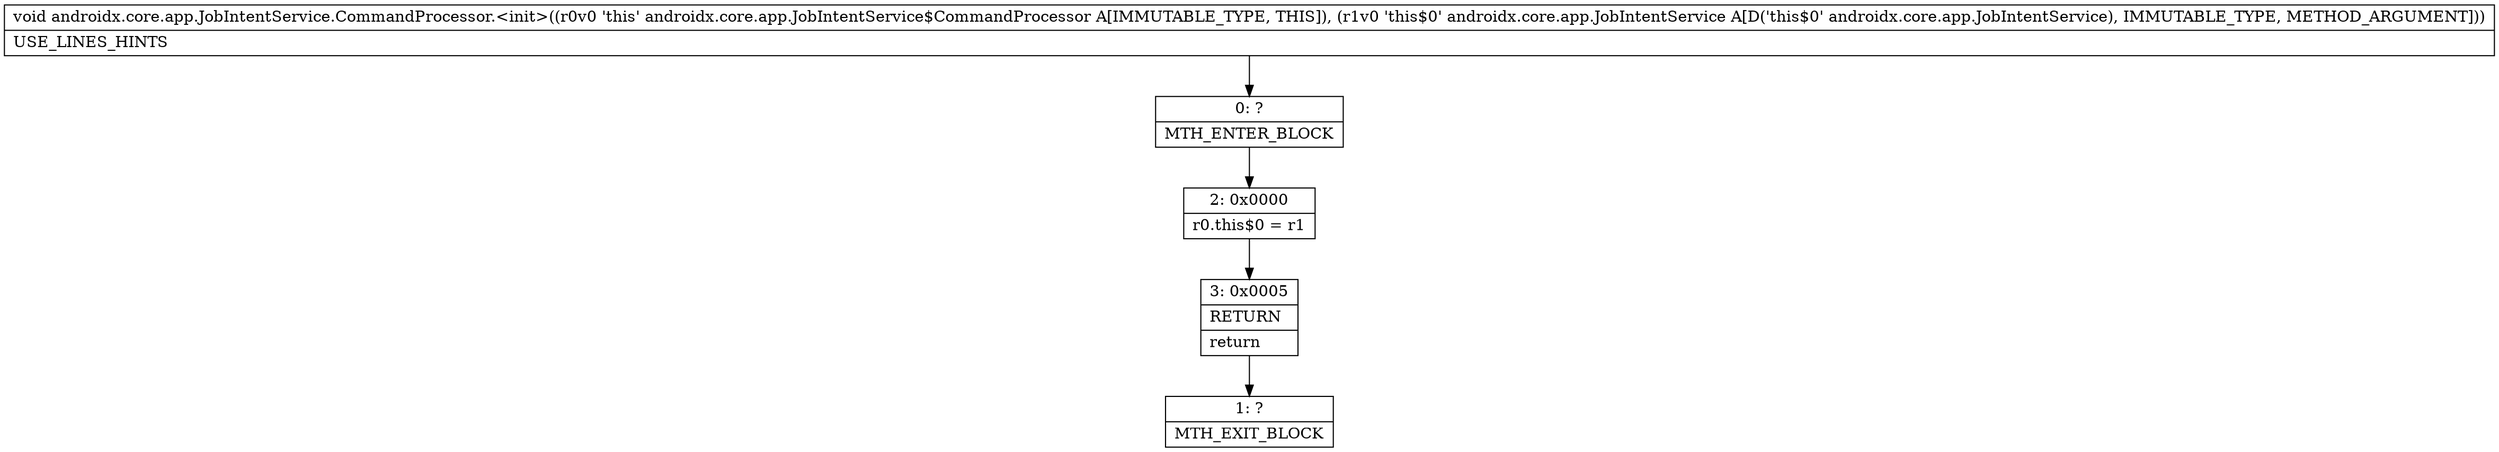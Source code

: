 digraph "CFG forandroidx.core.app.JobIntentService.CommandProcessor.\<init\>(Landroidx\/core\/app\/JobIntentService;)V" {
Node_0 [shape=record,label="{0\:\ ?|MTH_ENTER_BLOCK\l}"];
Node_2 [shape=record,label="{2\:\ 0x0000|r0.this$0 = r1\l}"];
Node_3 [shape=record,label="{3\:\ 0x0005|RETURN\l|return\l}"];
Node_1 [shape=record,label="{1\:\ ?|MTH_EXIT_BLOCK\l}"];
MethodNode[shape=record,label="{void androidx.core.app.JobIntentService.CommandProcessor.\<init\>((r0v0 'this' androidx.core.app.JobIntentService$CommandProcessor A[IMMUTABLE_TYPE, THIS]), (r1v0 'this$0' androidx.core.app.JobIntentService A[D('this$0' androidx.core.app.JobIntentService), IMMUTABLE_TYPE, METHOD_ARGUMENT]))  | USE_LINES_HINTS\l}"];
MethodNode -> Node_0;Node_0 -> Node_2;
Node_2 -> Node_3;
Node_3 -> Node_1;
}

